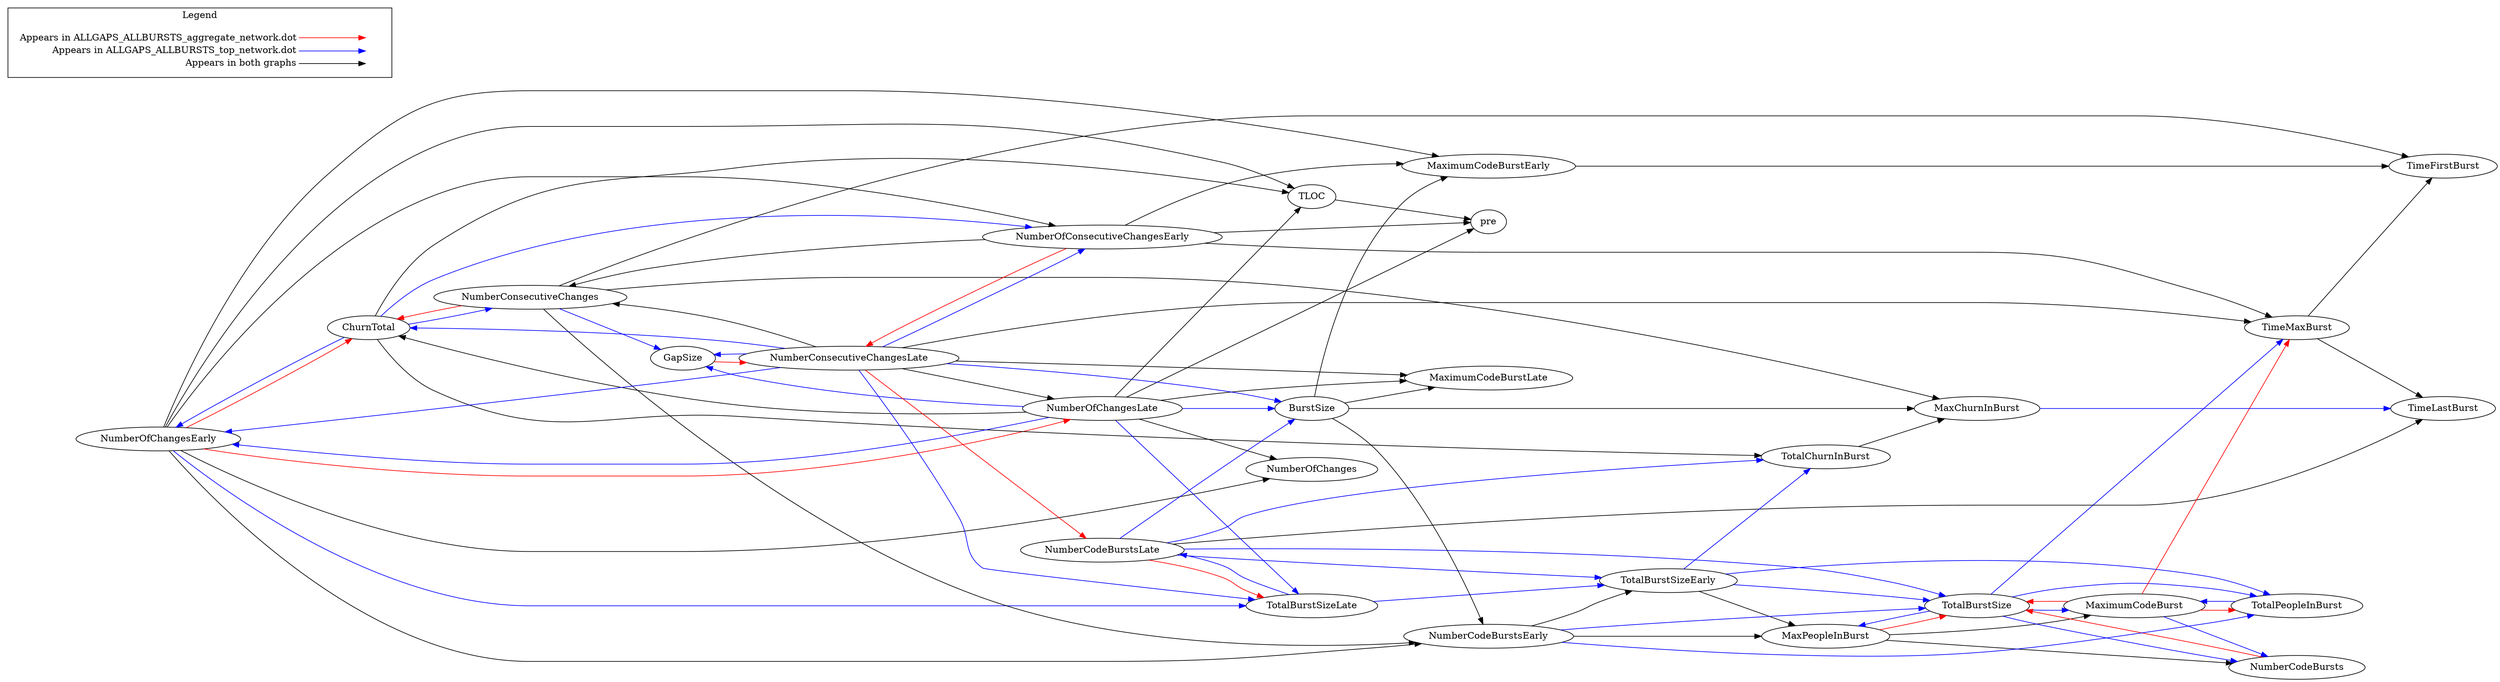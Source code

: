 digraph {
NumberOfChangesEarly -> ChurnTotal[color="red"];
NumberConsecutiveChanges -> ChurnTotal[color="red"];
MaxPeopleInBurst -> TotalBurstSize[color="red"];
NumberCodeBurstsLate -> TotalBurstSizeLate[color="red"];
NumberOfChangesEarly -> NumberOfChangesLate[color="red"];
MaximumCodeBurst -> TotalPeopleInBurst[color="red"];
MaximumCodeBurst -> TotalBurstSize[color="red"];
MaximumCodeBurst -> TimeMaxBurst[color="red"];
NumberOfConsecutiveChangesEarly -> NumberConsecutiveChangesLate[color="red"];
NumberConsecutiveChangesLate -> NumberCodeBurstsLate[color="red"];
NumberCodeBursts -> TotalBurstSize[color="red"];
GapSize -> NumberConsecutiveChangesLate[color="red"];
NumberCodeBurstsLate -> TimeLastBurst[color="black"];
NumberOfChangesLate -> MaximumCodeBurstLate[color="black"];
NumberOfChangesLate -> NumberOfChanges[color="black"];
NumberOfChangesLate -> ChurnTotal[color="black"];
NumberOfChangesLate -> pre[color="black"];
NumberOfChangesLate -> TLOC[color="black"];
NumberOfChangesEarly -> NumberOfChanges[color="black"];
NumberOfChangesEarly -> MaximumCodeBurstEarly[color="black"];
NumberOfChangesEarly -> TLOC[color="black"];
TotalChurnInBurst -> MaxChurnInBurst[color="black"];
ChurnTotal -> TotalChurnInBurst[color="black"];
ChurnTotal -> TLOC[color="black"];
NumberOfConsecutiveChangesEarly -> MaximumCodeBurstEarly[color="black"];
NumberOfConsecutiveChangesEarly -> pre[color="black"];
NumberConsecutiveChangesLate -> MaximumCodeBurstLate[color="black"];
NumberConsecutiveChangesLate -> TimeMaxBurst[color="black"];
TotalBurstSizeEarly -> MaxPeopleInBurst[color="black"];
TLOC -> pre[color="black"];
BurstSize -> MaximumCodeBurstLate[color="black"];
BurstSize -> MaximumCodeBurstEarly[color="black"];
MaxPeopleInBurst -> MaximumCodeBurst[color="black"];
NumberCodeBurstsEarly -> MaxPeopleInBurst[color="black"];
NumberOfConsecutiveChangesEarly -> TimeMaxBurst[color="black"];
TimeMaxBurst -> TimeFirstBurst[color="black"];
TimeMaxBurst -> TimeLastBurst[color="black"];
NumberOfConsecutiveChangesEarly -> NumberConsecutiveChanges[color="black"];
BurstSize -> MaxChurnInBurst[color="black"];
MaximumCodeBurstEarly -> TimeFirstBurst[color="black"];
NumberConsecutiveChangesLate -> NumberConsecutiveChanges[color="black"];
NumberConsecutiveChanges -> TimeFirstBurst[color="black"];
MaxPeopleInBurst -> NumberCodeBursts[color="black"];
NumberOfChangesEarly -> NumberCodeBurstsEarly[color="black"];
NumberOfChangesEarly -> NumberOfConsecutiveChangesEarly[color="black"];
NumberCodeBurstsEarly -> TotalBurstSizeEarly[color="black"];
NumberConsecutiveChangesLate -> NumberOfChangesLate[color="black"];
NumberConsecutiveChanges -> MaxChurnInBurst[color="black"];
NumberConsecutiveChanges -> NumberCodeBurstsEarly[color="black"];
BurstSize -> NumberCodeBurstsEarly[color="black"];
TotalPeopleInBurst -> MaximumCodeBurst[color="blue"];
TotalBurstSizeLate -> NumberCodeBurstsLate[color="blue"];
TotalBurstSizeLate -> TotalBurstSizeEarly[color="blue"];
NumberCodeBurstsLate -> TotalChurnInBurst[color="blue"];
NumberCodeBurstsLate -> TotalBurstSizeEarly[color="blue"];
NumberCodeBurstsLate -> TotalBurstSize[color="blue"];
NumberCodeBurstsLate -> BurstSize[color="blue"];
NumberOfChangesLate -> TotalBurstSizeLate[color="blue"];
NumberOfChangesLate -> NumberOfChangesEarly[color="blue"];
NumberOfChangesLate -> GapSize[color="blue"];
NumberOfChangesLate -> BurstSize[color="blue"];
NumberOfChangesEarly -> TotalBurstSizeLate[color="blue"];
MaxChurnInBurst -> TimeLastBurst[color="blue"];
NumberCodeBurstsEarly -> TotalPeopleInBurst[color="blue"];
NumberCodeBurstsEarly -> TotalBurstSize[color="blue"];
ChurnTotal -> NumberOfChangesEarly[color="blue"];
ChurnTotal -> NumberOfConsecutiveChangesEarly[color="blue"];
ChurnTotal -> NumberConsecutiveChanges[color="blue"];
MaximumCodeBurst -> NumberCodeBursts[color="blue"];
NumberConsecutiveChangesLate -> TotalBurstSizeLate[color="blue"];
NumberConsecutiveChangesLate -> NumberOfChangesEarly[color="blue"];
NumberConsecutiveChangesLate -> ChurnTotal[color="blue"];
NumberConsecutiveChangesLate -> NumberOfConsecutiveChangesEarly[color="blue"];
NumberConsecutiveChangesLate -> GapSize[color="blue"];
NumberConsecutiveChangesLate -> BurstSize[color="blue"];
TotalBurstSizeEarly -> TotalPeopleInBurst[color="blue"];
TotalBurstSizeEarly -> TotalChurnInBurst[color="blue"];
TotalBurstSizeEarly -> TotalBurstSize[color="blue"];
TotalBurstSize -> TotalPeopleInBurst[color="blue"];
TotalBurstSize -> MaxPeopleInBurst[color="blue"];
TotalBurstSize -> MaximumCodeBurst[color="blue"];
TotalBurstSize -> TimeMaxBurst[color="blue"];
TotalBurstSize -> NumberCodeBursts[color="blue"];
NumberConsecutiveChanges -> GapSize[color="blue"];

  rankdir=LR
  node [shape=plaintext]
  subgraph cluster_01 { 
    label = "Legend";
    key [label=<<table border="0" cellpadding="2" cellspacing="0" cellborder="0">
      <tr><td align="right" port="i1">Appears in ALLGAPS_ALLBURSTS_aggregate_network.dot</td></tr>
      <tr><td align="right" port="i2">Appears in ALLGAPS_ALLBURSTS_top_network.dot</td></tr>
      <tr><td align="right" port="i3">Appears in both graphs</td></tr>
      </table>>]
    key2 [label=<<table border="0" cellpadding="2" cellspacing="0" cellborder="0">
      <tr><td port="i1">&nbsp;</td></tr>
      <tr><td port="i2">&nbsp;</td></tr>
      <tr><td port="i3">&nbsp;</td></tr>
      </table>>]
    key:i1:e -> key2:i1:w [color=red]
    key:i2:e -> key2:i2:w [color=blue]
    key:i3:e -> key2:i3:w [color=black]
  }
}